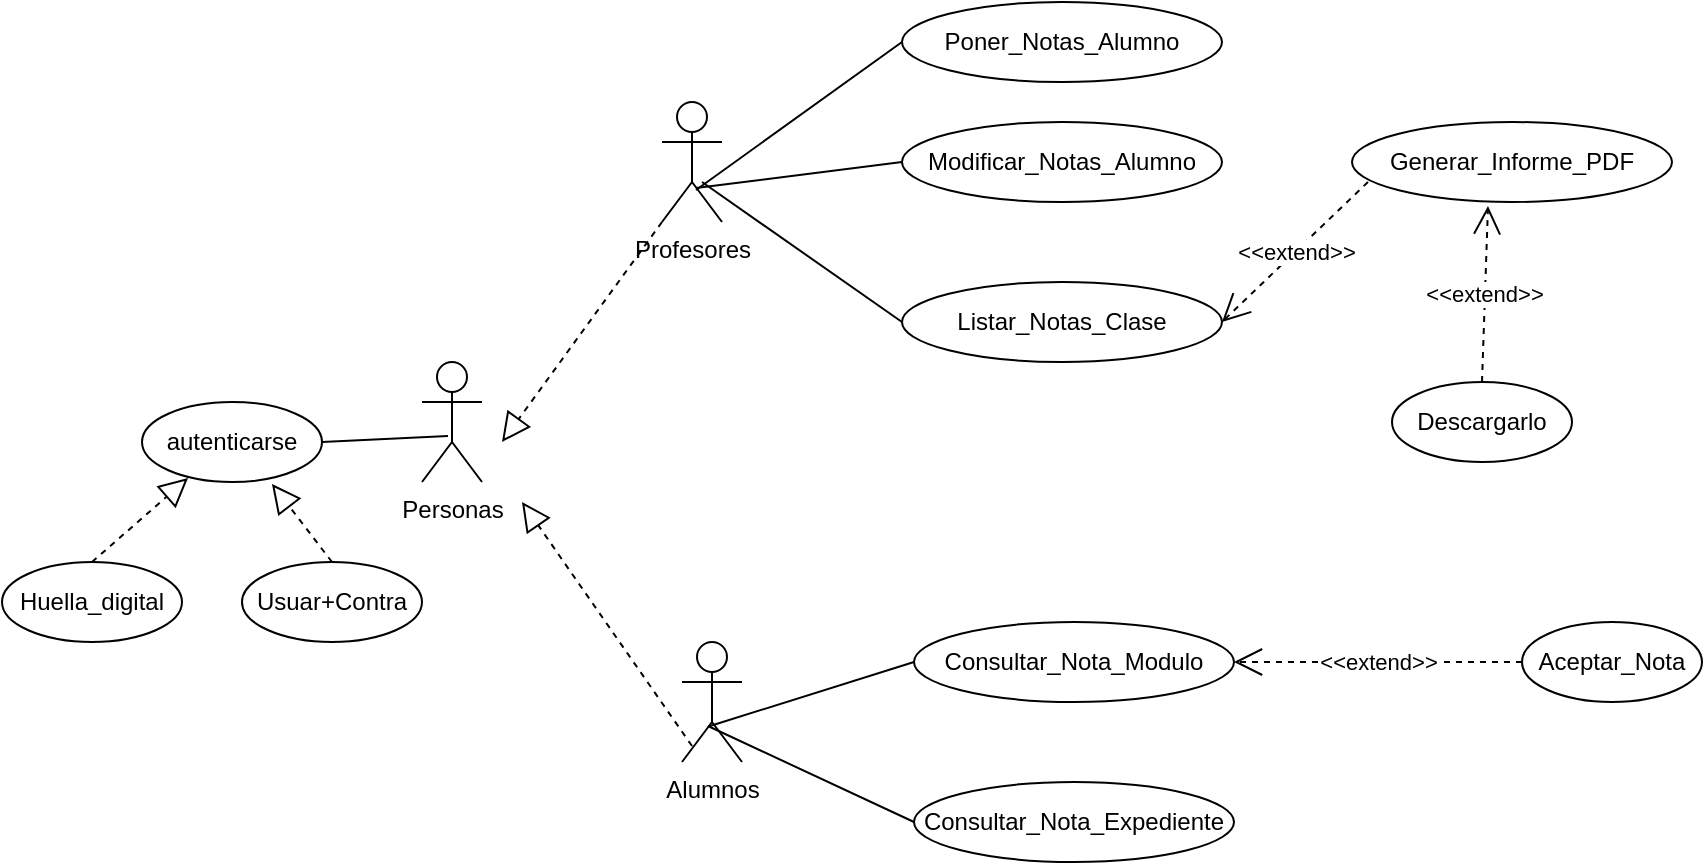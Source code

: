 <mxfile version="21.2.1" type="device">
  <diagram name="Página-1" id="3sBXQg7ZyXqGn3FxedCr">
    <mxGraphModel dx="1104" dy="516" grid="1" gridSize="10" guides="1" tooltips="1" connect="1" arrows="1" fold="1" page="1" pageScale="1" pageWidth="827" pageHeight="1169" math="0" shadow="0">
      <root>
        <mxCell id="0" />
        <mxCell id="1" parent="0" />
        <mxCell id="E6zvAAp9TxMZpKU69LBY-1" value="Personas" style="shape=umlActor;verticalLabelPosition=bottom;verticalAlign=top;html=1;" vertex="1" parent="1">
          <mxGeometry x="220" y="360" width="30" height="60" as="geometry" />
        </mxCell>
        <mxCell id="E6zvAAp9TxMZpKU69LBY-8" value="autenticarse" style="ellipse;whiteSpace=wrap;html=1;" vertex="1" parent="1">
          <mxGeometry x="80" y="380" width="90" height="40" as="geometry" />
        </mxCell>
        <mxCell id="E6zvAAp9TxMZpKU69LBY-10" value="Huella_digital" style="ellipse;whiteSpace=wrap;html=1;" vertex="1" parent="1">
          <mxGeometry x="10" y="460" width="90" height="40" as="geometry" />
        </mxCell>
        <mxCell id="E6zvAAp9TxMZpKU69LBY-11" value="Usuar+Contra" style="ellipse;whiteSpace=wrap;html=1;" vertex="1" parent="1">
          <mxGeometry x="130" y="460" width="90" height="40" as="geometry" />
        </mxCell>
        <mxCell id="E6zvAAp9TxMZpKU69LBY-12" value="Profesores" style="shape=umlActor;verticalLabelPosition=bottom;verticalAlign=top;html=1;" vertex="1" parent="1">
          <mxGeometry x="340" y="230" width="30" height="60" as="geometry" />
        </mxCell>
        <mxCell id="E6zvAAp9TxMZpKU69LBY-13" value="Alumnos" style="shape=umlActor;verticalLabelPosition=bottom;verticalAlign=top;html=1;" vertex="1" parent="1">
          <mxGeometry x="350" y="500" width="30" height="60" as="geometry" />
        </mxCell>
        <mxCell id="E6zvAAp9TxMZpKU69LBY-14" value="Consultar_Nota_Modulo" style="ellipse;whiteSpace=wrap;html=1;" vertex="1" parent="1">
          <mxGeometry x="466" y="490" width="160" height="40" as="geometry" />
        </mxCell>
        <mxCell id="E6zvAAp9TxMZpKU69LBY-16" value="Consultar_Nota_Expediente" style="ellipse;whiteSpace=wrap;html=1;" vertex="1" parent="1">
          <mxGeometry x="466" y="570" width="160" height="40" as="geometry" />
        </mxCell>
        <mxCell id="E6zvAAp9TxMZpKU69LBY-17" value="Aceptar_Nota" style="ellipse;whiteSpace=wrap;html=1;" vertex="1" parent="1">
          <mxGeometry x="770" y="490" width="90" height="40" as="geometry" />
        </mxCell>
        <mxCell id="E6zvAAp9TxMZpKU69LBY-18" value="Poner_Notas_Alumno" style="ellipse;whiteSpace=wrap;html=1;" vertex="1" parent="1">
          <mxGeometry x="460" y="180" width="160" height="40" as="geometry" />
        </mxCell>
        <mxCell id="E6zvAAp9TxMZpKU69LBY-19" value="Modificar_Notas_Alumno" style="ellipse;whiteSpace=wrap;html=1;" vertex="1" parent="1">
          <mxGeometry x="460" y="240" width="160" height="40" as="geometry" />
        </mxCell>
        <mxCell id="E6zvAAp9TxMZpKU69LBY-20" value="Listar_Notas_Clase" style="ellipse;whiteSpace=wrap;html=1;" vertex="1" parent="1">
          <mxGeometry x="460" y="320" width="160" height="40" as="geometry" />
        </mxCell>
        <mxCell id="E6zvAAp9TxMZpKU69LBY-21" value="Generar_Informe_PDF" style="ellipse;whiteSpace=wrap;html=1;" vertex="1" parent="1">
          <mxGeometry x="685" y="240" width="160" height="40" as="geometry" />
        </mxCell>
        <mxCell id="E6zvAAp9TxMZpKU69LBY-22" value="Descargarlo" style="ellipse;whiteSpace=wrap;html=1;" vertex="1" parent="1">
          <mxGeometry x="705" y="370" width="90" height="40" as="geometry" />
        </mxCell>
        <mxCell id="E6zvAAp9TxMZpKU69LBY-33" value="&amp;lt;&amp;lt;extend&amp;gt;&amp;gt;" style="endArrow=open;endSize=12;dashed=1;html=1;rounded=0;exitX=0.05;exitY=0.75;exitDx=0;exitDy=0;exitPerimeter=0;entryX=1;entryY=0.5;entryDx=0;entryDy=0;" edge="1" parent="1" source="E6zvAAp9TxMZpKU69LBY-21" target="E6zvAAp9TxMZpKU69LBY-20">
          <mxGeometry width="160" relative="1" as="geometry">
            <mxPoint x="410" y="480" as="sourcePoint" />
            <mxPoint x="570" y="480" as="targetPoint" />
          </mxGeometry>
        </mxCell>
        <mxCell id="E6zvAAp9TxMZpKU69LBY-34" value="&amp;lt;&amp;lt;extend&amp;gt;&amp;gt;" style="endArrow=open;endSize=12;dashed=1;html=1;rounded=0;exitX=0.5;exitY=0;exitDx=0;exitDy=0;entryX=0.425;entryY=1.05;entryDx=0;entryDy=0;entryPerimeter=0;" edge="1" parent="1" source="E6zvAAp9TxMZpKU69LBY-22" target="E6zvAAp9TxMZpKU69LBY-21">
          <mxGeometry width="160" relative="1" as="geometry">
            <mxPoint x="410" y="480" as="sourcePoint" />
            <mxPoint x="570" y="480" as="targetPoint" />
          </mxGeometry>
        </mxCell>
        <mxCell id="E6zvAAp9TxMZpKU69LBY-35" value="&amp;lt;&amp;lt;extend&amp;gt;&amp;gt;" style="endArrow=open;endSize=12;dashed=1;html=1;rounded=0;exitX=0;exitY=0.5;exitDx=0;exitDy=0;entryX=1;entryY=0.5;entryDx=0;entryDy=0;" edge="1" parent="1" source="E6zvAAp9TxMZpKU69LBY-17" target="E6zvAAp9TxMZpKU69LBY-14">
          <mxGeometry width="160" relative="1" as="geometry">
            <mxPoint x="410" y="480" as="sourcePoint" />
            <mxPoint x="570" y="480" as="targetPoint" />
          </mxGeometry>
        </mxCell>
        <mxCell id="E6zvAAp9TxMZpKU69LBY-37" value="" style="endArrow=none;html=1;rounded=0;entryX=0;entryY=0.5;entryDx=0;entryDy=0;exitX=0.567;exitY=0.717;exitDx=0;exitDy=0;exitPerimeter=0;" edge="1" parent="1" source="E6zvAAp9TxMZpKU69LBY-12" target="E6zvAAp9TxMZpKU69LBY-19">
          <mxGeometry width="50" height="50" relative="1" as="geometry">
            <mxPoint x="460" y="500" as="sourcePoint" />
            <mxPoint x="510" y="450" as="targetPoint" />
          </mxGeometry>
        </mxCell>
        <mxCell id="E6zvAAp9TxMZpKU69LBY-38" value="" style="endArrow=none;html=1;rounded=0;entryX=0;entryY=0.5;entryDx=0;entryDy=0;exitX=0.667;exitY=0.667;exitDx=0;exitDy=0;exitPerimeter=0;" edge="1" parent="1" source="E6zvAAp9TxMZpKU69LBY-12" target="E6zvAAp9TxMZpKU69LBY-20">
          <mxGeometry width="50" height="50" relative="1" as="geometry">
            <mxPoint x="460" y="500" as="sourcePoint" />
            <mxPoint x="510" y="450" as="targetPoint" />
          </mxGeometry>
        </mxCell>
        <mxCell id="E6zvAAp9TxMZpKU69LBY-39" value="" style="endArrow=none;html=1;rounded=0;entryX=0;entryY=0.5;entryDx=0;entryDy=0;exitX=0.567;exitY=0.733;exitDx=0;exitDy=0;exitPerimeter=0;" edge="1" parent="1" source="E6zvAAp9TxMZpKU69LBY-12" target="E6zvAAp9TxMZpKU69LBY-18">
          <mxGeometry width="50" height="50" relative="1" as="geometry">
            <mxPoint x="460" y="400" as="sourcePoint" />
            <mxPoint x="510" y="350" as="targetPoint" />
          </mxGeometry>
        </mxCell>
        <mxCell id="E6zvAAp9TxMZpKU69LBY-40" value="" style="endArrow=none;html=1;rounded=0;entryX=0;entryY=0.5;entryDx=0;entryDy=0;exitX=0.467;exitY=0.7;exitDx=0;exitDy=0;exitPerimeter=0;" edge="1" parent="1" source="E6zvAAp9TxMZpKU69LBY-13" target="E6zvAAp9TxMZpKU69LBY-14">
          <mxGeometry width="50" height="50" relative="1" as="geometry">
            <mxPoint x="460" y="400" as="sourcePoint" />
            <mxPoint x="510" y="350" as="targetPoint" />
          </mxGeometry>
        </mxCell>
        <mxCell id="E6zvAAp9TxMZpKU69LBY-41" value="" style="endArrow=none;html=1;rounded=0;entryX=0;entryY=0.5;entryDx=0;entryDy=0;exitX=0.433;exitY=0.7;exitDx=0;exitDy=0;exitPerimeter=0;" edge="1" parent="1" source="E6zvAAp9TxMZpKU69LBY-13" target="E6zvAAp9TxMZpKU69LBY-16">
          <mxGeometry width="50" height="50" relative="1" as="geometry">
            <mxPoint x="460" y="400" as="sourcePoint" />
            <mxPoint x="510" y="350" as="targetPoint" />
          </mxGeometry>
        </mxCell>
        <mxCell id="E6zvAAp9TxMZpKU69LBY-42" value="" style="endArrow=block;dashed=1;endFill=0;endSize=12;html=1;rounded=0;exitX=0;exitY=1;exitDx=0;exitDy=0;exitPerimeter=0;" edge="1" parent="1" source="E6zvAAp9TxMZpKU69LBY-12">
          <mxGeometry width="160" relative="1" as="geometry">
            <mxPoint x="70" y="190" as="sourcePoint" />
            <mxPoint x="260" y="400" as="targetPoint" />
          </mxGeometry>
        </mxCell>
        <mxCell id="E6zvAAp9TxMZpKU69LBY-43" value="" style="endArrow=block;dashed=1;endFill=0;endSize=12;html=1;rounded=0;exitX=0.167;exitY=0.867;exitDx=0;exitDy=0;exitPerimeter=0;" edge="1" parent="1" source="E6zvAAp9TxMZpKU69LBY-13">
          <mxGeometry width="160" relative="1" as="geometry">
            <mxPoint x="410" y="480" as="sourcePoint" />
            <mxPoint x="270" y="430" as="targetPoint" />
          </mxGeometry>
        </mxCell>
        <mxCell id="E6zvAAp9TxMZpKU69LBY-44" value="" style="endArrow=none;html=1;rounded=0;entryX=0.433;entryY=0.617;entryDx=0;entryDy=0;entryPerimeter=0;exitX=1;exitY=0.5;exitDx=0;exitDy=0;" edge="1" parent="1" source="E6zvAAp9TxMZpKU69LBY-8" target="E6zvAAp9TxMZpKU69LBY-1">
          <mxGeometry width="50" height="50" relative="1" as="geometry">
            <mxPoint x="460" y="500" as="sourcePoint" />
            <mxPoint x="510" y="450" as="targetPoint" />
          </mxGeometry>
        </mxCell>
        <mxCell id="E6zvAAp9TxMZpKU69LBY-45" value="" style="endArrow=block;dashed=1;endFill=0;endSize=12;html=1;rounded=0;exitX=0.5;exitY=0;exitDx=0;exitDy=0;entryX=0.256;entryY=0.95;entryDx=0;entryDy=0;entryPerimeter=0;" edge="1" parent="1" source="E6zvAAp9TxMZpKU69LBY-10" target="E6zvAAp9TxMZpKU69LBY-8">
          <mxGeometry width="160" relative="1" as="geometry">
            <mxPoint x="410" y="480" as="sourcePoint" />
            <mxPoint x="570" y="480" as="targetPoint" />
          </mxGeometry>
        </mxCell>
        <mxCell id="E6zvAAp9TxMZpKU69LBY-46" value="" style="endArrow=block;dashed=1;endFill=0;endSize=12;html=1;rounded=0;exitX=0.5;exitY=0;exitDx=0;exitDy=0;entryX=0.722;entryY=1.025;entryDx=0;entryDy=0;entryPerimeter=0;" edge="1" parent="1" source="E6zvAAp9TxMZpKU69LBY-11" target="E6zvAAp9TxMZpKU69LBY-8">
          <mxGeometry width="160" relative="1" as="geometry">
            <mxPoint x="410" y="480" as="sourcePoint" />
            <mxPoint x="570" y="480" as="targetPoint" />
          </mxGeometry>
        </mxCell>
      </root>
    </mxGraphModel>
  </diagram>
</mxfile>
